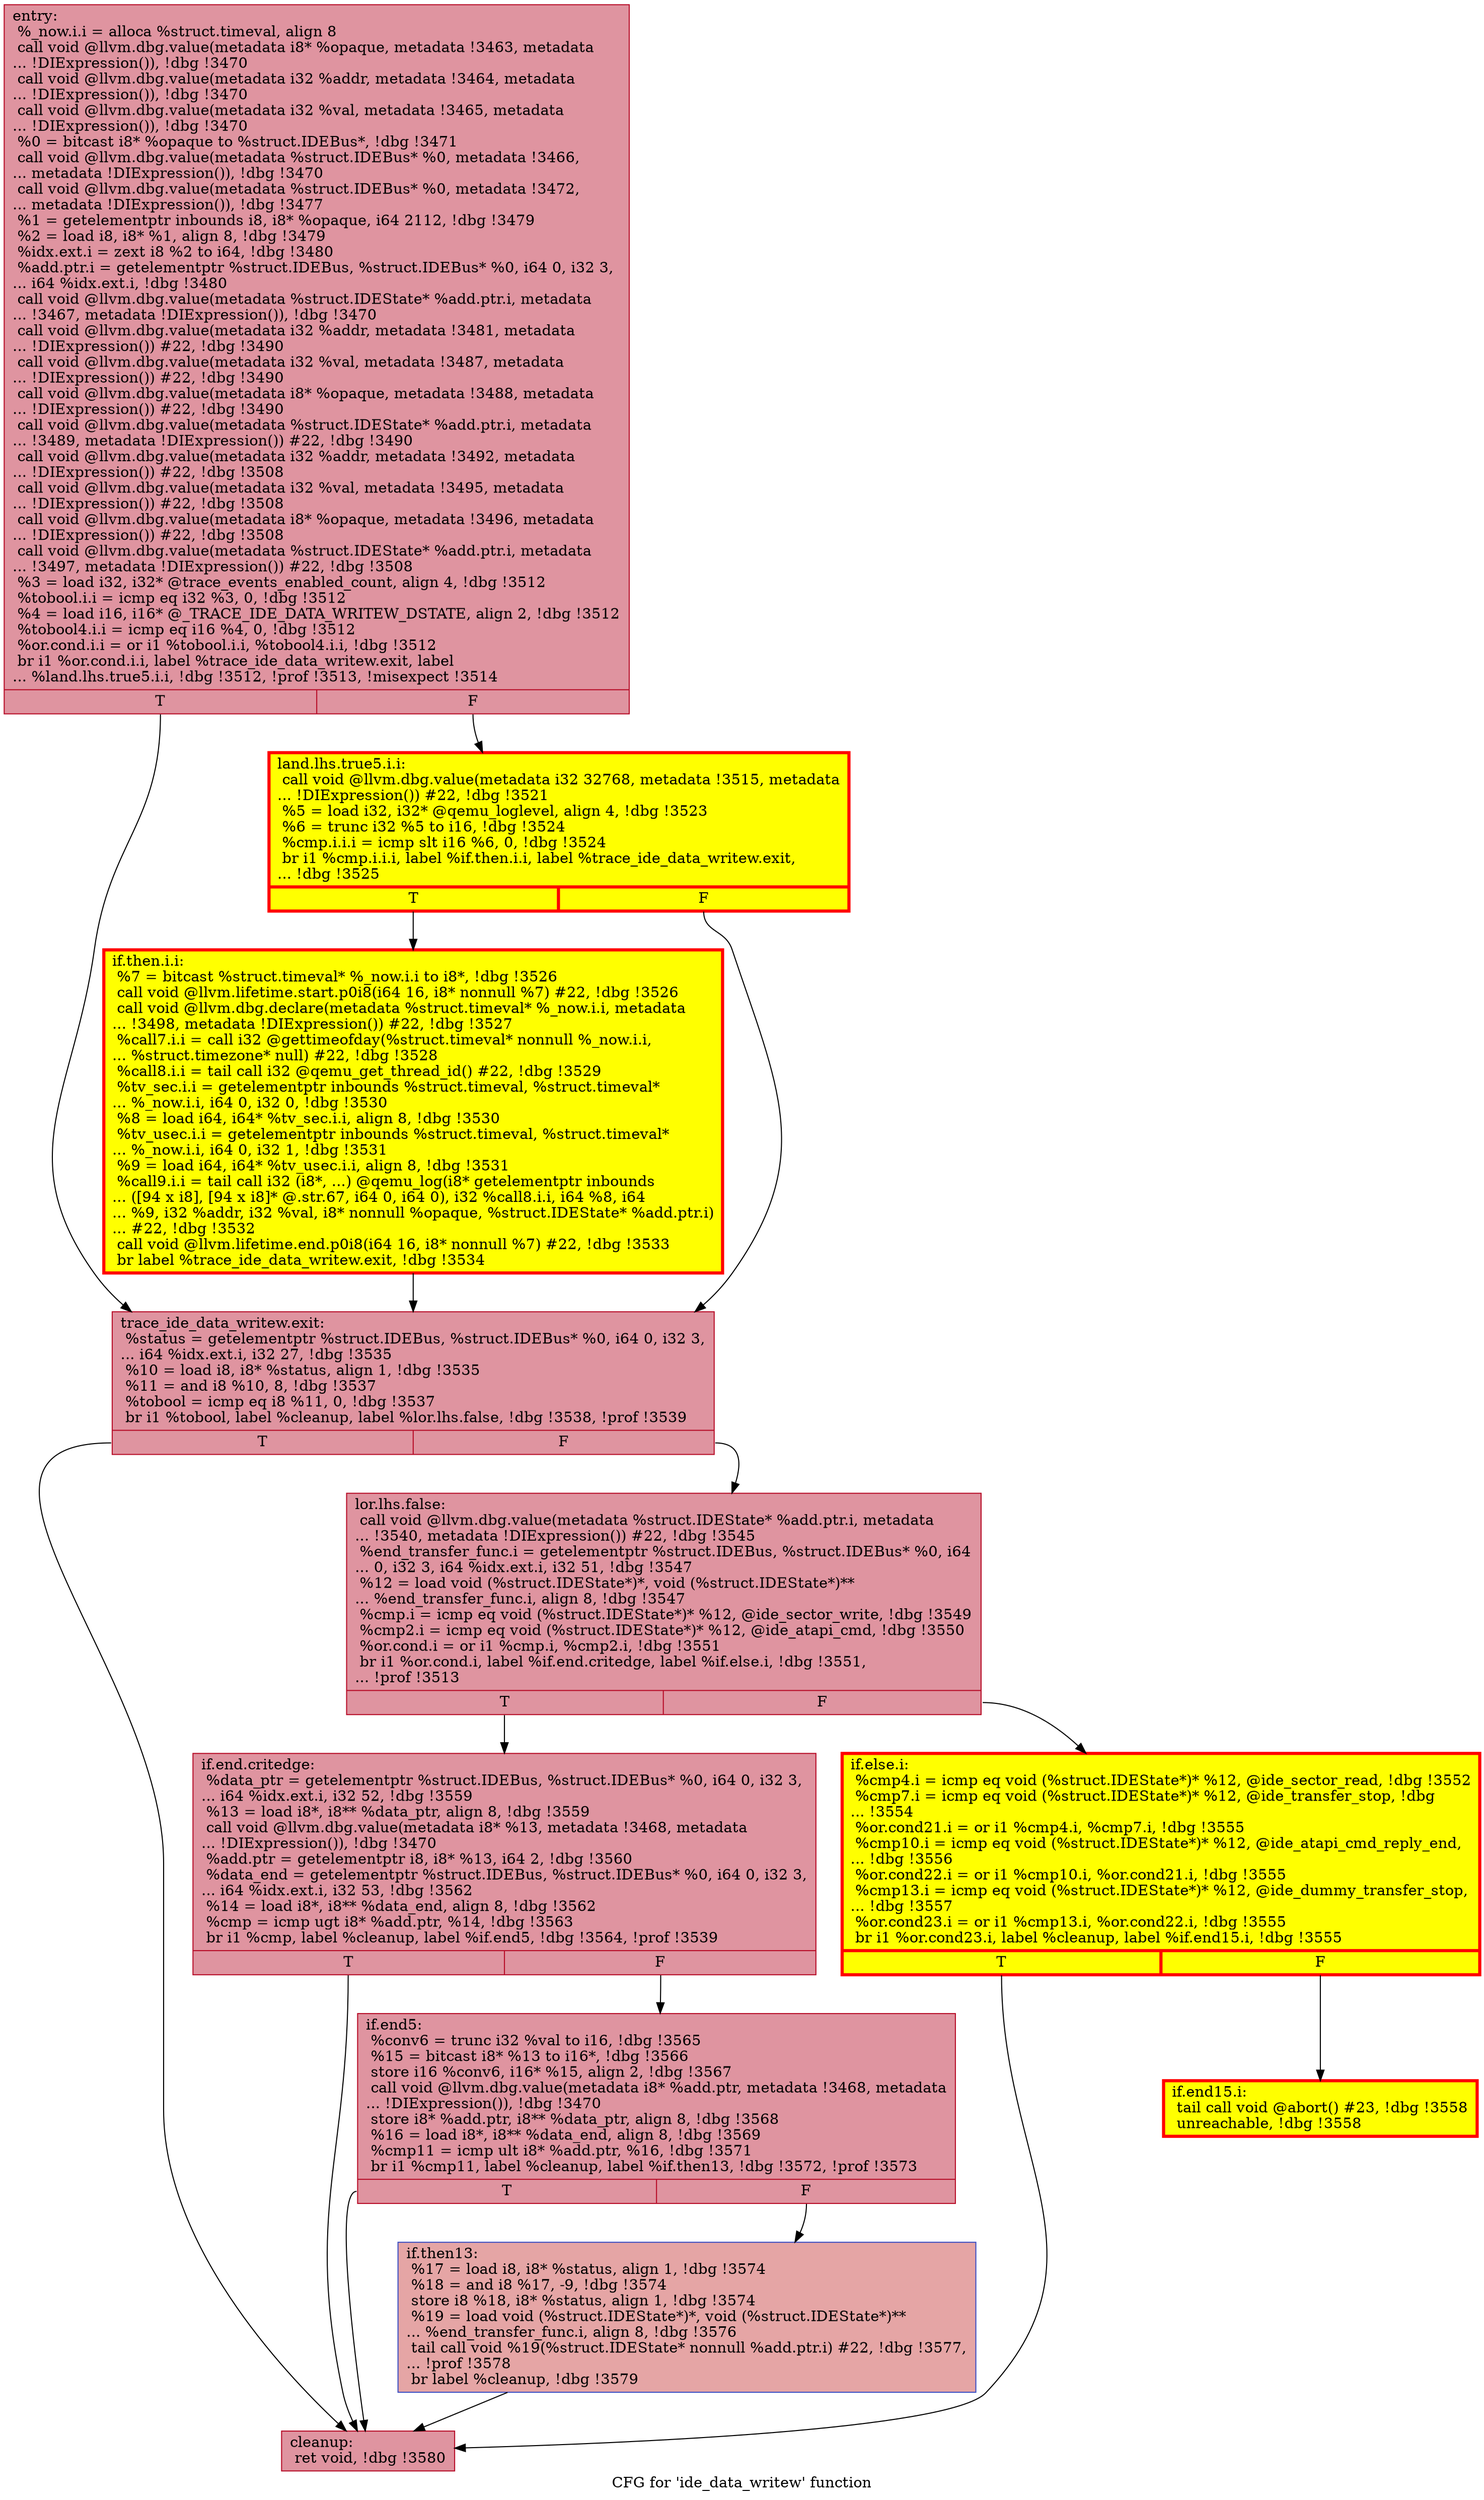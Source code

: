 digraph "CFG for 'ide_data_writew' function" {
	label="CFG for 'ide_data_writew' function";

	Node0x565092bc3630 [shape=record,color="#b70d28ff", style=filled, fillcolor="#b70d2870",label="{entry:\l  %_now.i.i = alloca %struct.timeval, align 8\l  call void @llvm.dbg.value(metadata i8* %opaque, metadata !3463, metadata\l... !DIExpression()), !dbg !3470\l  call void @llvm.dbg.value(metadata i32 %addr, metadata !3464, metadata\l... !DIExpression()), !dbg !3470\l  call void @llvm.dbg.value(metadata i32 %val, metadata !3465, metadata\l... !DIExpression()), !dbg !3470\l  %0 = bitcast i8* %opaque to %struct.IDEBus*, !dbg !3471\l  call void @llvm.dbg.value(metadata %struct.IDEBus* %0, metadata !3466,\l... metadata !DIExpression()), !dbg !3470\l  call void @llvm.dbg.value(metadata %struct.IDEBus* %0, metadata !3472,\l... metadata !DIExpression()), !dbg !3477\l  %1 = getelementptr inbounds i8, i8* %opaque, i64 2112, !dbg !3479\l  %2 = load i8, i8* %1, align 8, !dbg !3479\l  %idx.ext.i = zext i8 %2 to i64, !dbg !3480\l  %add.ptr.i = getelementptr %struct.IDEBus, %struct.IDEBus* %0, i64 0, i32 3,\l... i64 %idx.ext.i, !dbg !3480\l  call void @llvm.dbg.value(metadata %struct.IDEState* %add.ptr.i, metadata\l... !3467, metadata !DIExpression()), !dbg !3470\l  call void @llvm.dbg.value(metadata i32 %addr, metadata !3481, metadata\l... !DIExpression()) #22, !dbg !3490\l  call void @llvm.dbg.value(metadata i32 %val, metadata !3487, metadata\l... !DIExpression()) #22, !dbg !3490\l  call void @llvm.dbg.value(metadata i8* %opaque, metadata !3488, metadata\l... !DIExpression()) #22, !dbg !3490\l  call void @llvm.dbg.value(metadata %struct.IDEState* %add.ptr.i, metadata\l... !3489, metadata !DIExpression()) #22, !dbg !3490\l  call void @llvm.dbg.value(metadata i32 %addr, metadata !3492, metadata\l... !DIExpression()) #22, !dbg !3508\l  call void @llvm.dbg.value(metadata i32 %val, metadata !3495, metadata\l... !DIExpression()) #22, !dbg !3508\l  call void @llvm.dbg.value(metadata i8* %opaque, metadata !3496, metadata\l... !DIExpression()) #22, !dbg !3508\l  call void @llvm.dbg.value(metadata %struct.IDEState* %add.ptr.i, metadata\l... !3497, metadata !DIExpression()) #22, !dbg !3508\l  %3 = load i32, i32* @trace_events_enabled_count, align 4, !dbg !3512\l  %tobool.i.i = icmp eq i32 %3, 0, !dbg !3512\l  %4 = load i16, i16* @_TRACE_IDE_DATA_WRITEW_DSTATE, align 2, !dbg !3512\l  %tobool4.i.i = icmp eq i16 %4, 0, !dbg !3512\l  %or.cond.i.i = or i1 %tobool.i.i, %tobool4.i.i, !dbg !3512\l  br i1 %or.cond.i.i, label %trace_ide_data_writew.exit, label\l... %land.lhs.true5.i.i, !dbg !3512, !prof !3513, !misexpect !3514\l|{<s0>T|<s1>F}}"];
	Node0x565092bc3630:s0 -> Node0x565092e1b640;
	Node0x565092bc3630:s1 -> Node0x565092cc8240;
	Node0x565092cc8240 [shape=record,penwidth=3.0, style="filled", color="red", fillcolor="yellow",label="{land.lhs.true5.i.i:                               \l  call void @llvm.dbg.value(metadata i32 32768, metadata !3515, metadata\l... !DIExpression()) #22, !dbg !3521\l  %5 = load i32, i32* @qemu_loglevel, align 4, !dbg !3523\l  %6 = trunc i32 %5 to i16, !dbg !3524\l  %cmp.i.i.i = icmp slt i16 %6, 0, !dbg !3524\l  br i1 %cmp.i.i.i, label %if.then.i.i, label %trace_ide_data_writew.exit,\l... !dbg !3525\l|{<s0>T|<s1>F}}"];
	Node0x565092cc8240:s0 -> Node0x565092e25e60;
	Node0x565092cc8240:s1 -> Node0x565092e1b640;
	Node0x565092e25e60 [shape=record,penwidth=3.0, style="filled", color="red", fillcolor="yellow",label="{if.then.i.i:                                      \l  %7 = bitcast %struct.timeval* %_now.i.i to i8*, !dbg !3526\l  call void @llvm.lifetime.start.p0i8(i64 16, i8* nonnull %7) #22, !dbg !3526\l  call void @llvm.dbg.declare(metadata %struct.timeval* %_now.i.i, metadata\l... !3498, metadata !DIExpression()) #22, !dbg !3527\l  %call7.i.i = call i32 @gettimeofday(%struct.timeval* nonnull %_now.i.i,\l... %struct.timezone* null) #22, !dbg !3528\l  %call8.i.i = tail call i32 @qemu_get_thread_id() #22, !dbg !3529\l  %tv_sec.i.i = getelementptr inbounds %struct.timeval, %struct.timeval*\l... %_now.i.i, i64 0, i32 0, !dbg !3530\l  %8 = load i64, i64* %tv_sec.i.i, align 8, !dbg !3530\l  %tv_usec.i.i = getelementptr inbounds %struct.timeval, %struct.timeval*\l... %_now.i.i, i64 0, i32 1, !dbg !3531\l  %9 = load i64, i64* %tv_usec.i.i, align 8, !dbg !3531\l  %call9.i.i = tail call i32 (i8*, ...) @qemu_log(i8* getelementptr inbounds\l... ([94 x i8], [94 x i8]* @.str.67, i64 0, i64 0), i32 %call8.i.i, i64 %8, i64\l... %9, i32 %addr, i32 %val, i8* nonnull %opaque, %struct.IDEState* %add.ptr.i)\l... #22, !dbg !3532\l  call void @llvm.lifetime.end.p0i8(i64 16, i8* nonnull %7) #22, !dbg !3533\l  br label %trace_ide_data_writew.exit, !dbg !3534\l}"];
	Node0x565092e25e60 -> Node0x565092e1b640;
	Node0x565092e1b640 [shape=record,color="#b70d28ff", style=filled, fillcolor="#b70d2870",label="{trace_ide_data_writew.exit:                       \l  %status = getelementptr %struct.IDEBus, %struct.IDEBus* %0, i64 0, i32 3,\l... i64 %idx.ext.i, i32 27, !dbg !3535\l  %10 = load i8, i8* %status, align 1, !dbg !3535\l  %11 = and i8 %10, 8, !dbg !3537\l  %tobool = icmp eq i8 %11, 0, !dbg !3537\l  br i1 %tobool, label %cleanup, label %lor.lhs.false, !dbg !3538, !prof !3539\l|{<s0>T|<s1>F}}"];
	Node0x565092e1b640:s0 -> Node0x565092bcf060;
	Node0x565092e1b640:s1 -> Node0x565092bd1f70;
	Node0x565092bd1f70 [shape=record,color="#b70d28ff", style=filled, fillcolor="#b70d2870",label="{lor.lhs.false:                                    \l  call void @llvm.dbg.value(metadata %struct.IDEState* %add.ptr.i, metadata\l... !3540, metadata !DIExpression()) #22, !dbg !3545\l  %end_transfer_func.i = getelementptr %struct.IDEBus, %struct.IDEBus* %0, i64\l... 0, i32 3, i64 %idx.ext.i, i32 51, !dbg !3547\l  %12 = load void (%struct.IDEState*)*, void (%struct.IDEState*)**\l... %end_transfer_func.i, align 8, !dbg !3547\l  %cmp.i = icmp eq void (%struct.IDEState*)* %12, @ide_sector_write, !dbg !3549\l  %cmp2.i = icmp eq void (%struct.IDEState*)* %12, @ide_atapi_cmd, !dbg !3550\l  %or.cond.i = or i1 %cmp.i, %cmp2.i, !dbg !3551\l  br i1 %or.cond.i, label %if.end.critedge, label %if.else.i, !dbg !3551,\l... !prof !3513\l|{<s0>T|<s1>F}}"];
	Node0x565092bd1f70:s0 -> Node0x565092e35b20;
	Node0x565092bd1f70:s1 -> Node0x565092e28760;
	Node0x565092e28760 [shape=record,penwidth=3.0, style="filled", color="red", fillcolor="yellow",label="{if.else.i:                                        \l  %cmp4.i = icmp eq void (%struct.IDEState*)* %12, @ide_sector_read, !dbg !3552\l  %cmp7.i = icmp eq void (%struct.IDEState*)* %12, @ide_transfer_stop, !dbg\l... !3554\l  %or.cond21.i = or i1 %cmp4.i, %cmp7.i, !dbg !3555\l  %cmp10.i = icmp eq void (%struct.IDEState*)* %12, @ide_atapi_cmd_reply_end,\l... !dbg !3556\l  %or.cond22.i = or i1 %cmp10.i, %or.cond21.i, !dbg !3555\l  %cmp13.i = icmp eq void (%struct.IDEState*)* %12, @ide_dummy_transfer_stop,\l... !dbg !3557\l  %or.cond23.i = or i1 %cmp13.i, %or.cond22.i, !dbg !3555\l  br i1 %or.cond23.i, label %cleanup, label %if.end15.i, !dbg !3555\l|{<s0>T|<s1>F}}"];
	Node0x565092e28760:s0 -> Node0x565092bcf060;
	Node0x565092e28760:s1 -> Node0x565092a72ca0;
	Node0x565092a72ca0 [shape=record,penwidth=3.0, style="filled", color="red", fillcolor="yellow",label="{if.end15.i:                                       \l  tail call void @abort() #23, !dbg !3558\l  unreachable, !dbg !3558\l}"];
	Node0x565092e35b20 [shape=record,color="#b70d28ff", style=filled, fillcolor="#b70d2870",label="{if.end.critedge:                                  \l  %data_ptr = getelementptr %struct.IDEBus, %struct.IDEBus* %0, i64 0, i32 3,\l... i64 %idx.ext.i, i32 52, !dbg !3559\l  %13 = load i8*, i8** %data_ptr, align 8, !dbg !3559\l  call void @llvm.dbg.value(metadata i8* %13, metadata !3468, metadata\l... !DIExpression()), !dbg !3470\l  %add.ptr = getelementptr i8, i8* %13, i64 2, !dbg !3560\l  %data_end = getelementptr %struct.IDEBus, %struct.IDEBus* %0, i64 0, i32 3,\l... i64 %idx.ext.i, i32 53, !dbg !3562\l  %14 = load i8*, i8** %data_end, align 8, !dbg !3562\l  %cmp = icmp ugt i8* %add.ptr, %14, !dbg !3563\l  br i1 %cmp, label %cleanup, label %if.end5, !dbg !3564, !prof !3539\l|{<s0>T|<s1>F}}"];
	Node0x565092e35b20:s0 -> Node0x565092bcf060;
	Node0x565092e35b20:s1 -> Node0x565092bd3330;
	Node0x565092bd3330 [shape=record,color="#b70d28ff", style=filled, fillcolor="#b70d2870",label="{if.end5:                                          \l  %conv6 = trunc i32 %val to i16, !dbg !3565\l  %15 = bitcast i8* %13 to i16*, !dbg !3566\l  store i16 %conv6, i16* %15, align 2, !dbg !3567\l  call void @llvm.dbg.value(metadata i8* %add.ptr, metadata !3468, metadata\l... !DIExpression()), !dbg !3470\l  store i8* %add.ptr, i8** %data_ptr, align 8, !dbg !3568\l  %16 = load i8*, i8** %data_end, align 8, !dbg !3569\l  %cmp11 = icmp ult i8* %add.ptr, %16, !dbg !3571\l  br i1 %cmp11, label %cleanup, label %if.then13, !dbg !3572, !prof !3573\l|{<s0>T|<s1>F}}"];
	Node0x565092bd3330:s0 -> Node0x565092bcf060;
	Node0x565092bd3330:s1 -> Node0x5650923e3cb0;
	Node0x5650923e3cb0 [shape=record,color="#3d50c3ff", style=filled, fillcolor="#c5333470",label="{if.then13:                                        \l  %17 = load i8, i8* %status, align 1, !dbg !3574\l  %18 = and i8 %17, -9, !dbg !3574\l  store i8 %18, i8* %status, align 1, !dbg !3574\l  %19 = load void (%struct.IDEState*)*, void (%struct.IDEState*)**\l... %end_transfer_func.i, align 8, !dbg !3576\l  tail call void %19(%struct.IDEState* nonnull %add.ptr.i) #22, !dbg !3577,\l... !prof !3578\l  br label %cleanup, !dbg !3579\l}"];
	Node0x5650923e3cb0 -> Node0x565092bcf060;
	Node0x565092bcf060 [shape=record,color="#b70d28ff", style=filled, fillcolor="#b70d2870",label="{cleanup:                                          \l  ret void, !dbg !3580\l}"];
}
